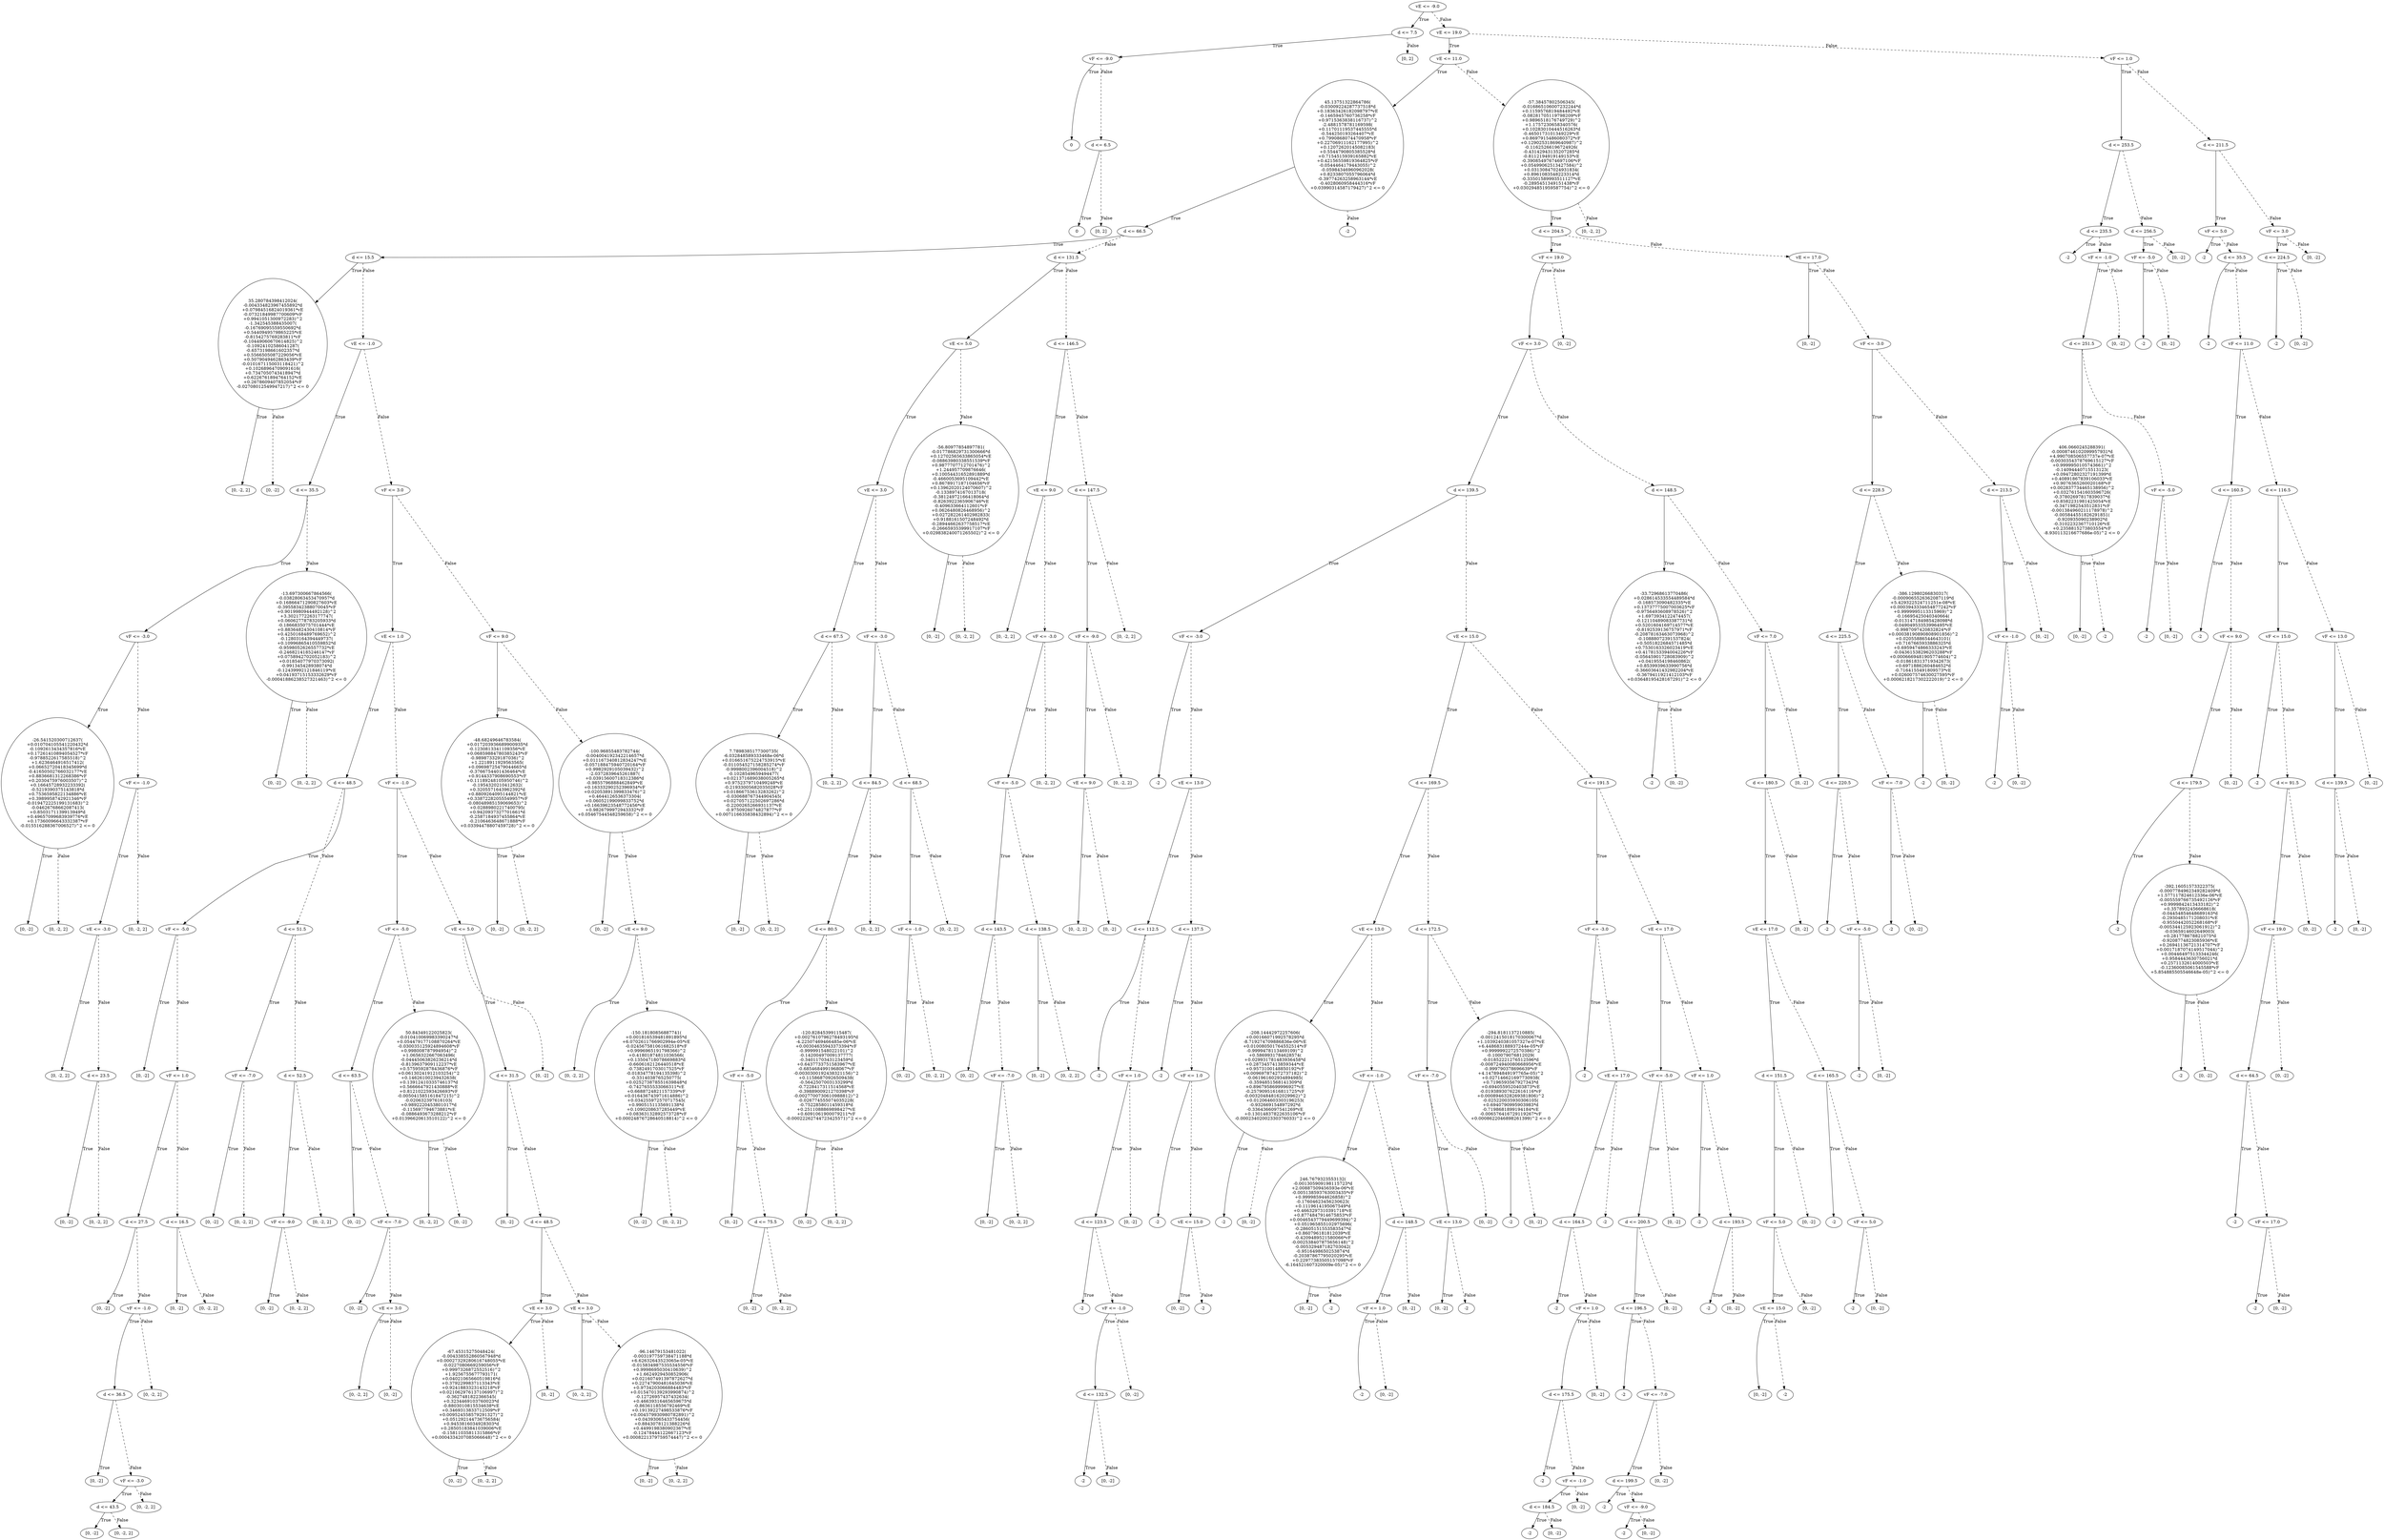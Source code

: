 digraph {
0 [label="vE <= -9.0"];
1 [label="d <= 7.5"];
2 [label="vF <= -9.0"];
3 [label="0"];
2 -> 3 [label="True"];
4 [label="d <= 6.5"];
5 [label="0"];
4 -> 5 [label="True"];
6 [label="[0, 2]"];
4 -> 6 [style="dashed", label="False"];
2 -> 4 [style="dashed", label="False"];
1 -> 2 [label="True"];
7 [label="[0, 2]"];
1 -> 7 [style="dashed", label="False"];
0 -> 1 [label="True"];
8 [label="vE <= 19.0"];
9 [label="vE <= 11.0"];
10 [label="45.13751322864786(\n-0.03009224287737518*d\n+0.18363426182098797*vE\n-0.1465945760736258*vF\n+0.9715363838116737)^2\n-2.4881578781169598(\n+0.11701119537445555*d\n-0.544250193264407*vE\n+0.7990868074470958*vF\n+0.22706911162177995)^2\n+0.12072620145082183(\n+0.5544790805385528*d\n+0.7154515939165882*vE\n+0.42156559819364825*vF\n-0.0544464179443055)^2\n-0.05984346960962028(\n+0.8233807055796064*d\n-0.39774263258963144*vE\n-0.4028060958444316*vF\n+0.03990314587179427)^2 <= 0"];
11 [label="d <= 66.5"];
12 [label="d <= 15.5"];
13 [label="35.280784398412024(\n-0.004334823967455892*d\n+0.07984516824019361*vE\n-0.07321849987700609*vF\n+0.9941051300972283)^2\n-1.342545388435007(\n-0.16769095559550692*d\n+0.5440949579865225*vE\n-0.8154275769283811*vF\n-0.10449060670614825)^2\n-0.10924102586041287(\n-0.6573198661602357*d\n+0.5566505087229056*vE\n+0.5079049462863439*vF\n-0.010167115003118421)^2\n+0.10268964709091616(\n+0.7347050743418947*d\n+0.6226761894764152*vE\n+0.2678609407852054*vF\n-0.02708012549947217)^2 <= 0"];
14 [label="[0, -2, 2]"];
13 -> 14 [label="True"];
15 [label="[0, -2]"];
13 -> 15 [style="dashed", label="False"];
12 -> 13 [label="True"];
16 [label="vE <= -1.0"];
17 [label="d <= 35.5"];
18 [label="vF <= -3.0"];
19 [label="-26.541520300712637(\n+0.010704105541220432*d\n-0.1092613434357816*vE\n+0.17261410894054527*vF\n-0.9788522617585518)^2\n+1.6236464916517412(\n+0.06652720418345699*d\n-0.41650502766032177*vE\n+0.8836681312268386*vF\n+0.2030475976003507)^2\n+0.16645728932233392(\n-0.5219390375143818*d\n+0.7536595822134886*vE\n+0.3989958742921346*vF\n-0.019472225199131683)^2\n-0.04626768662087413(\n+0.8503171139913949*d\n+0.49657099683939776*vE\n+0.17360096643332387*vF\n-0.015516288367006527)^2 <= 0"];
20 [label="[0, -2]"];
19 -> 20 [label="True"];
21 [label="[0, -2, 2]"];
19 -> 21 [style="dashed", label="False"];
18 -> 19 [label="True"];
22 [label="vF <= -1.0"];
23 [label="vE <= -3.0"];
24 [label="[0, -2, 2]"];
23 -> 24 [label="True"];
25 [label="d <= 23.5"];
26 [label="[0, -2]"];
25 -> 26 [label="True"];
27 [label="[0, -2, 2]"];
25 -> 27 [style="dashed", label="False"];
23 -> 25 [style="dashed", label="False"];
22 -> 23 [label="True"];
28 [label="[0, -2, 2]"];
22 -> 28 [style="dashed", label="False"];
18 -> 22 [style="dashed", label="False"];
17 -> 18 [label="True"];
29 [label="-13.697300667864566(\n-0.03828063453470957*d\n+0.16866471290827603*vE\n-0.39558342388070045*vF\n+0.9019980944492128)^2\n+3.3021772263177747(\n+0.06062778783205933*d\n-0.1866835075701444*vE\n+0.8836482430410814*vF\n+0.4250168489769652)^2\n-0.12803164394449737(\n+0.10996865410559852*d\n-0.9598052626557732*vE\n-0.2468214185246147*vF\n+0.0758942702052183)^2\n+0.01854077970373092(\n-0.991345428938074*d\n-0.12439992121846119*vE\n+0.04193715153332629*vF\n-0.00041886238527321463)^2 <= 0"];
30 [label="[0, -2]"];
29 -> 30 [label="True"];
31 [label="[0, -2, 2]"];
29 -> 31 [style="dashed", label="False"];
17 -> 29 [style="dashed", label="False"];
16 -> 17 [label="True"];
32 [label="vF <= 3.0"];
33 [label="vE <= 1.0"];
34 [label="d <= 48.5"];
35 [label="vF <= -5.0"];
36 [label="[0, -2]"];
35 -> 36 [label="True"];
37 [label="vF <= 1.0"];
38 [label="d <= 27.5"];
39 [label="[0, -2]"];
38 -> 39 [label="True"];
40 [label="vF <= -1.0"];
41 [label="d <= 36.5"];
42 [label="[0, -2]"];
41 -> 42 [label="True"];
43 [label="vF <= -3.0"];
44 [label="d <= 43.5"];
45 [label="[0, -2]"];
44 -> 45 [label="True"];
46 [label="[0, -2, 2]"];
44 -> 46 [style="dashed", label="False"];
43 -> 44 [label="True"];
47 [label="[0, -2, 2]"];
43 -> 47 [style="dashed", label="False"];
41 -> 43 [style="dashed", label="False"];
40 -> 41 [label="True"];
48 [label="[0, -2, 2]"];
40 -> 48 [style="dashed", label="False"];
38 -> 40 [style="dashed", label="False"];
37 -> 38 [label="True"];
49 [label="d <= 16.5"];
50 [label="[0, -2]"];
49 -> 50 [label="True"];
51 [label="[0, -2, 2]"];
49 -> 51 [style="dashed", label="False"];
37 -> 49 [style="dashed", label="False"];
35 -> 37 [style="dashed", label="False"];
34 -> 35 [label="True"];
52 [label="d <= 51.5"];
53 [label="vF <= -7.0"];
54 [label="[0, -2]"];
53 -> 54 [label="True"];
55 [label="[0, -2, 2]"];
53 -> 55 [style="dashed", label="False"];
52 -> 53 [label="True"];
56 [label="d <= 52.5"];
57 [label="vF <= -9.0"];
58 [label="[0, -2]"];
57 -> 58 [label="True"];
59 [label="[0, -2, 2]"];
57 -> 59 [style="dashed", label="False"];
56 -> 57 [label="True"];
60 [label="[0, -2, 2]"];
56 -> 60 [style="dashed", label="False"];
52 -> 56 [style="dashed", label="False"];
34 -> 52 [style="dashed", label="False"];
33 -> 34 [label="True"];
61 [label="vF <= -1.0"];
62 [label="vF <= -5.0"];
63 [label="d <= 63.5"];
64 [label="[0, -2]"];
63 -> 64 [label="True"];
65 [label="vF <= -7.0"];
66 [label="[0, -2]"];
65 -> 66 [label="True"];
67 [label="vE <= 3.0"];
68 [label="[0, -2, 2]"];
67 -> 68 [label="True"];
69 [label="[0, -2]"];
67 -> 69 [style="dashed", label="False"];
65 -> 67 [style="dashed", label="False"];
63 -> 65 [style="dashed", label="False"];
62 -> 63 [label="True"];
70 [label="50.84349122025823(\n-0.010410069983390247*d\n+0.054479177108870264*vE\n-0.030035125924894608*vF\n+0.998008787994954)^2\n+1.0656322667063496(\n-0.04445063826236214*d\n-0.8139637909112237*vE\n+0.5759592878436876*vF\n+0.06130241912103254)^2\n+0.14626100239432638(\n+0.13912410335746137*d\n+0.5666647921430888*vE\n+0.8121022593426693*vF\n-0.005041585161847215)^2\n-0.020632397616103(\n+0.9892220453801017*d\n-0.115697794673881*vE\n-0.0886493673288212*vF\n+0.01396620613510122)^2 <= 0"];
71 [label="[0, -2, 2]"];
70 -> 71 [label="True"];
72 [label="[0, -2]"];
70 -> 72 [style="dashed", label="False"];
62 -> 70 [style="dashed", label="False"];
61 -> 62 [label="True"];
73 [label="vE <= 5.0"];
74 [label="d <= 31.5"];
75 [label="[0, -2]"];
74 -> 75 [label="True"];
76 [label="d <= 48.5"];
77 [label="vE <= 3.0"];
78 [label="-67.45315275048424(\n-0.004338552860567948*d\n+0.00027329280616748055*vE\n-0.0227080669259056*vF\n+0.9997326872552516)^2\n+1.9256755677793171(\n+0.04021065660519816*d\n+0.3792299837113343*vE\n+0.9241883323143218*vF\n+0.021062976137106997)^2\n-0.3627481822366545(\n+0.3234469103760023*d\n-0.8803010815534638*vE\n+0.3469313833712509*vF\n+0.009524558579291327)^2\n+0.051292144736756584(\n+0.9453816034928303*d\n+0.28505183841039006*vE\n-0.15811035811315866*vF\n+0.0004334207085066648)^2 <= 0"];
79 [label="[0, -2]"];
78 -> 79 [label="True"];
80 [label="[0, -2, 2]"];
78 -> 80 [style="dashed", label="False"];
77 -> 78 [label="True"];
81 [label="[0, -2]"];
77 -> 81 [style="dashed", label="False"];
76 -> 77 [label="True"];
82 [label="vE <= 3.0"];
83 [label="[0, -2, 2]"];
82 -> 83 [label="True"];
84 [label="-96.14679153481022(\n-0.003197759738471188*d\n+6.62632643523065e-05*vE\n-0.015834987535534556*vF\n+0.9998695030410639)^2\n+1.6624929450852906(\n+0.021607491397872627*d\n+0.22747900481645036*vE\n+0.9734203066884483*vF\n+0.015470139293990874)^2\n-0.12726957437432634(\n+0.46639316465659675*d\n-0.8636118556792469*vE\n+0.19139227498533876*vF\n+0.004579930980782891)^2\n+0.04393065433754456(\n+0.8843078121388226*d\n+0.4499198380902367*vE\n-0.12478444122667123*vF\n+0.0008221379759574447)^2 <= 0"];
85 [label="[0, -2]"];
84 -> 85 [label="True"];
86 [label="[0, -2, 2]"];
84 -> 86 [style="dashed", label="False"];
82 -> 84 [style="dashed", label="False"];
76 -> 82 [style="dashed", label="False"];
74 -> 76 [style="dashed", label="False"];
73 -> 74 [label="True"];
87 [label="[0, -2]"];
73 -> 87 [style="dashed", label="False"];
61 -> 73 [style="dashed", label="False"];
33 -> 61 [style="dashed", label="False"];
32 -> 33 [label="True"];
88 [label="vF <= 9.0"];
89 [label="-48.68249646783584(\n+0.017203936689900935*d\n-0.1230813341109356*vE\n+0.06859884780385243*vF\n-0.989873329187036)^2\n+1.2218911929563565(\n+0.09698725479044665*d\n-0.3766754401436464*vE\n+0.9144337908690553*vF\n+0.11189248105950746)^2\n-0.1954320210412632(\n+0.3205571643962392*d\n+0.8809264095144821*vE\n+0.33872282055549957*vF\n-0.08048985159069653)^2\n+0.02889802217400795(\n+0.9420937327701661*d\n-0.2587184937455864*vE\n-0.2106463648671888*vF\n+0.03394478807459728)^2 <= 0"];
90 [label="[0, -2]"];
89 -> 90 [label="True"];
91 [label="[0, -2, 2]"];
89 -> 91 [style="dashed", label="False"];
88 -> 89 [label="True"];
92 [label="-100.96855483782744(\n-0.004004192342214657*d\n+0.011167340812834247*vE\n-0.057188475940720164*vF\n+0.9982929105039432)^2\n-2.0372839645261887(\n+0.03915600718312386*d\n-0.9855796888462849*vE\n+0.16333290252396934*vF\n+0.02053891399833476)^2\n+0.4644126536373304(\n+0.06052199099833752*d\n+0.16639623548772456*vE\n+0.9826799972943332*vF\n+0.05467544548259658)^2 <= 0"];
93 [label="[0, -2]"];
92 -> 93 [label="True"];
94 [label="vE <= 9.0"];
95 [label="[0, -2, 2]"];
94 -> 95 [label="True"];
96 [label="-150.18180856887741(\n+0.001816539481891895*d\n+6.0702611766902994e-05*vE\n-0.024567581061682518*vF\n+0.9996965191798366)^2\n+0.41801874811036566(\n+0.13504718078669883*d\n-0.6606162126440518*vE\n-0.7382491703017525*vF\n-0.01834778194135398)^2\n-0.3314038765250775(\n+0.025273878551639848*d\n-0.7427655533066311*vE\n+0.6688724821157339*vF\n+0.016436743971614886)^2\n+0.034255972570717545(\n+0.9905151135691138*d\n+0.1090208637285449*vE\n+0.08363132892573728*vF\n+0.00024876728640518814)^2 <= 0"];
97 [label="[0, -2]"];
96 -> 97 [label="True"];
98 [label="[0, -2, 2]"];
96 -> 98 [style="dashed", label="False"];
94 -> 96 [style="dashed", label="False"];
92 -> 94 [style="dashed", label="False"];
88 -> 92 [style="dashed", label="False"];
32 -> 88 [style="dashed", label="False"];
16 -> 32 [style="dashed", label="False"];
12 -> 16 [style="dashed", label="False"];
11 -> 12 [label="True"];
99 [label="d <= 131.5"];
100 [label="vE <= 5.0"];
101 [label="vE <= 3.0"];
102 [label="d <= 67.5"];
103 [label="7.7898385177300735(\n-6.032848589333468e-06*d\n+0.016651675224753915*vE\n-0.011054527158285274*vF\n-0.9998002396004518)^2\n-0.1028549659494477(\n+0.021371689038005265*d\n+0.9752379710499248*vE\n-0.21933005682035028*vF\n+0.01866753613283262)^2\n-0.030688767344904545(\n+0.027057122502697286*d\n-0.2200265266931137*vE\n-0.9750926074827877*vF\n+0.007116635838432894)^2 <= 0"];
104 [label="[0, -2]"];
103 -> 104 [label="True"];
105 [label="[0, -2, 2]"];
103 -> 105 [style="dashed", label="False"];
102 -> 103 [label="True"];
106 [label="[0, -2, 2]"];
102 -> 106 [style="dashed", label="False"];
101 -> 102 [label="True"];
107 [label="vF <= -3.0"];
108 [label="d <= 84.5"];
109 [label="d <= 80.5"];
110 [label="vF <= -5.0"];
111 [label="[0, -2]"];
110 -> 111 [label="True"];
112 [label="d <= 75.5"];
113 [label="[0, -2]"];
112 -> 113 [label="True"];
114 [label="[0, -2, 2]"];
112 -> 114 [style="dashed", label="False"];
110 -> 112 [style="dashed", label="False"];
109 -> 110 [label="True"];
115 [label="-120.82845399115487(\n+0.0027610796278493195*d\n-4.22507469466485e-06*vE\n+0.00304635943373394*vF\n-0.999991548022101)^2\n-0.14200497009137777(\n-0.3401170343123459*d\n+0.6437733751583967*vE\n-0.6854684991968067*vF\n-0.0030300192438321156)^2\n+0.11586870926509438(\n-0.5642507003133299*d\n-0.7228417311514568*vE\n-0.3988900921270398*vF\n-0.0027700730610988812)^2\n-0.026774555074035228(\n-0.7522858011459318*d\n+0.2511088869898427*vE\n+0.6091061900079211*vF\n-0.00022262744723425571)^2 <= 0"];
116 [label="[0, -2]"];
115 -> 116 [label="True"];
117 [label="[0, -2, 2]"];
115 -> 117 [style="dashed", label="False"];
109 -> 115 [style="dashed", label="False"];
108 -> 109 [label="True"];
118 [label="[0, -2, 2]"];
108 -> 118 [style="dashed", label="False"];
107 -> 108 [label="True"];
119 [label="d <= 68.5"];
120 [label="vF <= -1.0"];
121 [label="[0, -2]"];
120 -> 121 [label="True"];
122 [label="[0, -2, 2]"];
120 -> 122 [style="dashed", label="False"];
119 -> 120 [label="True"];
123 [label="[0, -2, 2]"];
119 -> 123 [style="dashed", label="False"];
107 -> 119 [style="dashed", label="False"];
101 -> 107 [style="dashed", label="False"];
100 -> 101 [label="True"];
124 [label="-56.80977854897781(\n-0.017786829731300666*d\n+0.12702565633865054*vE\n-0.08863980338551539*vF\n+0.9877707712701476)^2\n+1.244957709876646(\n+0.10054431652891889*d\n-0.4660053695109442*vE\n+0.8678917187104656*vF\n+0.13962020124070607)^2\n-0.1338974167013718(\n-0.38124972166418064*d\n-0.8263922365906746*vE\n-0.409633664112601*vF\n+0.0626480826468956)^2\n+0.027282261402982833(\n+0.9188161507248492*d\n-0.28944662637758517*vE\n-0.26665935399917107*vF\n+0.029838240071265502)^2 <= 0"];
125 [label="[0, -2]"];
124 -> 125 [label="True"];
126 [label="[0, -2, 2]"];
124 -> 126 [style="dashed", label="False"];
100 -> 124 [style="dashed", label="False"];
99 -> 100 [label="True"];
127 [label="d <= 146.5"];
128 [label="vE <= 9.0"];
129 [label="[0, -2, 2]"];
128 -> 129 [label="True"];
130 [label="vF <= -3.0"];
131 [label="vF <= -5.0"];
132 [label="d <= 143.5"];
133 [label="[0, -2]"];
132 -> 133 [label="True"];
134 [label="vF <= -7.0"];
135 [label="[0, -2]"];
134 -> 135 [label="True"];
136 [label="[0, -2, 2]"];
134 -> 136 [style="dashed", label="False"];
132 -> 134 [style="dashed", label="False"];
131 -> 132 [label="True"];
137 [label="d <= 138.5"];
138 [label="[0, -2]"];
137 -> 138 [label="True"];
139 [label="[0, -2, 2]"];
137 -> 139 [style="dashed", label="False"];
131 -> 137 [style="dashed", label="False"];
130 -> 131 [label="True"];
140 [label="[0, -2, 2]"];
130 -> 140 [style="dashed", label="False"];
128 -> 130 [style="dashed", label="False"];
127 -> 128 [label="True"];
141 [label="d <= 147.5"];
142 [label="vF <= -9.0"];
143 [label="vE <= 9.0"];
144 [label="[0, -2, 2]"];
143 -> 144 [label="True"];
145 [label="[0, -2]"];
143 -> 145 [style="dashed", label="False"];
142 -> 143 [label="True"];
146 [label="[0, -2, 2]"];
142 -> 146 [style="dashed", label="False"];
141 -> 142 [label="True"];
147 [label="[0, -2, 2]"];
141 -> 147 [style="dashed", label="False"];
127 -> 141 [style="dashed", label="False"];
99 -> 127 [style="dashed", label="False"];
11 -> 99 [style="dashed", label="False"];
10 -> 11 [label="True"];
148 [label="-2"];
10 -> 148 [style="dashed", label="False"];
9 -> 10 [label="True"];
149 [label="-57.38457802506345(\n-0.016865106007232244*d\n+0.1159576819484492*vE\n-0.08281705119798209*vF\n+0.9896518176749729)^2\n+1.1757230658340576(\n+0.10283010444516263*d\n-0.4650173101349229*vE\n+0.8697915486080372*vF\n+0.12902531869640987)^2\n-0.11625266196724926(\n-0.43142943135207285*d\n-0.8112194919149153*vE\n-0.39085497674697106*vF\n+0.05499062513427584)^2\n+0.03130847024931834(\n+0.8961083548223314*d\n-0.33501589993511127*vE\n-0.2895451349151438*vF\n+0.030294851959587754)^2 <= 0"];
150 [label="d <= 204.5"];
151 [label="vF <= 19.0"];
152 [label="vF <= 3.0"];
153 [label="d <= 139.5"];
154 [label="vF <= -3.0"];
155 [label="-2"];
154 -> 155 [label="True"];
156 [label="vE <= 13.0"];
157 [label="d <= 112.5"];
158 [label="-2"];
157 -> 158 [label="True"];
159 [label="vF <= 1.0"];
160 [label="d <= 123.5"];
161 [label="-2"];
160 -> 161 [label="True"];
162 [label="vF <= -1.0"];
163 [label="d <= 132.5"];
164 [label="-2"];
163 -> 164 [label="True"];
165 [label="[0, -2]"];
163 -> 165 [style="dashed", label="False"];
162 -> 163 [label="True"];
166 [label="[0, -2]"];
162 -> 166 [style="dashed", label="False"];
160 -> 162 [style="dashed", label="False"];
159 -> 160 [label="True"];
167 [label="[0, -2]"];
159 -> 167 [style="dashed", label="False"];
157 -> 159 [style="dashed", label="False"];
156 -> 157 [label="True"];
168 [label="d <= 137.5"];
169 [label="-2"];
168 -> 169 [label="True"];
170 [label="vF <= 1.0"];
171 [label="-2"];
170 -> 171 [label="True"];
172 [label="vE <= 15.0"];
173 [label="[0, -2]"];
172 -> 173 [label="True"];
174 [label="-2"];
172 -> 174 [style="dashed", label="False"];
170 -> 172 [style="dashed", label="False"];
168 -> 170 [style="dashed", label="False"];
156 -> 168 [style="dashed", label="False"];
154 -> 156 [style="dashed", label="False"];
153 -> 154 [label="True"];
175 [label="vE <= 15.0"];
176 [label="d <= 169.5"];
177 [label="vE <= 13.0"];
178 [label="-208.14442972257606(\n+0.00166071992578295*d\n-8.719274709886836e-06*vE\n+0.010080501764552514*vF\n-0.9999478113469109)^2\n+0.5869931784628574(\n+0.029931781483936458*d\n+0.2873457413859344*vE\n+0.9573100148850192*vF\n+0.009697874272737182)^2\n-0.061961602934894985(\n-0.3594851568141309*d\n+0.8967958699996927*vE\n-0.25790951616811725*vF\n-0.003204848162029962)^2\n+0.012064603303196253(\n-0.932669154897292*d\n-0.3364366097541269*vE\n+0.13014837822635106*vF\n-0.00023402002330376033)^2 <= 0"];
179 [label="-2"];
178 -> 179 [label="True"];
180 [label="[0, -2]"];
178 -> 180 [style="dashed", label="False"];
177 -> 178 [label="True"];
181 [label="vF <= -1.0"];
182 [label="246.7679323553132(\n-0.001305909198115723*d\n+2.00887509456593e-06*vE\n-0.005138593763003435*vF\n+0.999985944626858)^2\n-0.17604623456230623(\n+0.1119614195067549*d\n+0.4663297310391718*vE\n+0.8774847914675853*vF\n+0.0046543779449699394)^2\n+0.051965855102975696(\n-0.28605151553583547*d\n+0.860796181812039*vE\n-0.4209489521580066*vF\n-0.002538407875656148)^2\n-0.005329487182703042(\n-0.9516498650253874*d\n-0.20387867795020295*vE\n+0.22977383505157098*vF\n-6.164521607320009e-05)^2 <= 0"];
183 [label="[0, -2]"];
182 -> 183 [label="True"];
184 [label="-2"];
182 -> 184 [style="dashed", label="False"];
181 -> 182 [label="True"];
185 [label="d <= 148.5"];
186 [label="vF <= 1.0"];
187 [label="-2"];
186 -> 187 [label="True"];
188 [label="[0, -2]"];
186 -> 188 [style="dashed", label="False"];
185 -> 186 [label="True"];
189 [label="[0, -2]"];
185 -> 189 [style="dashed", label="False"];
181 -> 185 [style="dashed", label="False"];
177 -> 181 [style="dashed", label="False"];
176 -> 177 [label="True"];
190 [label="d <= 172.5"];
191 [label="vF <= -7.0"];
192 [label="vE <= 13.0"];
193 [label="[0, -2]"];
192 -> 193 [label="True"];
194 [label="-2"];
192 -> 194 [style="dashed", label="False"];
191 -> 192 [label="True"];
195 [label="[0, -2]"];
191 -> 195 [style="dashed", label="False"];
190 -> 191 [label="True"];
196 [label="-294.8181137210885(\n-0.0012415018170300067*d\n+1.1039240381057327e-07*vE\n+6.448683188937244e-05*vF\n+0.9999992272570386)^2\n-0.100079076812029(\n-0.01852221276512596*d\n-0.008724940080668956*vE\n-0.999790378696639*vF\n+4.147894849197765e-05)^2\n+0.027146621697730938(\n+0.7196593567927343*d\n+0.6940559520403873*vE\n-0.019389307622616116*vF\n+0.0008946328269381806)^2\n-0.025220035930306105(\n+0.6940790995903983*d\n-0.7198681899194184*vE\n-0.006576416729119267*vF\n+0.0008622046898261399)^2 <= 0"];
197 [label="-2"];
196 -> 197 [label="True"];
198 [label="[0, -2]"];
196 -> 198 [style="dashed", label="False"];
190 -> 196 [style="dashed", label="False"];
176 -> 190 [style="dashed", label="False"];
175 -> 176 [label="True"];
199 [label="d <= 191.5"];
200 [label="vF <= -3.0"];
201 [label="-2"];
200 -> 201 [label="True"];
202 [label="vE <= 17.0"];
203 [label="d <= 164.5"];
204 [label="-2"];
203 -> 204 [label="True"];
205 [label="vF <= 1.0"];
206 [label="d <= 175.5"];
207 [label="-2"];
206 -> 207 [label="True"];
208 [label="vF <= -1.0"];
209 [label="d <= 184.5"];
210 [label="-2"];
209 -> 210 [label="True"];
211 [label="[0, -2]"];
209 -> 211 [style="dashed", label="False"];
208 -> 209 [label="True"];
212 [label="[0, -2]"];
208 -> 212 [style="dashed", label="False"];
206 -> 208 [style="dashed", label="False"];
205 -> 206 [label="True"];
213 [label="[0, -2]"];
205 -> 213 [style="dashed", label="False"];
203 -> 205 [style="dashed", label="False"];
202 -> 203 [label="True"];
214 [label="-2"];
202 -> 214 [style="dashed", label="False"];
200 -> 202 [style="dashed", label="False"];
199 -> 200 [label="True"];
215 [label="vE <= 17.0"];
216 [label="vF <= -5.0"];
217 [label="d <= 200.5"];
218 [label="d <= 196.5"];
219 [label="-2"];
218 -> 219 [label="True"];
220 [label="vF <= -7.0"];
221 [label="d <= 199.5"];
222 [label="-2"];
221 -> 222 [label="True"];
223 [label="vF <= -9.0"];
224 [label="-2"];
223 -> 224 [label="True"];
225 [label="[0, -2]"];
223 -> 225 [style="dashed", label="False"];
221 -> 223 [style="dashed", label="False"];
220 -> 221 [label="True"];
226 [label="[0, -2]"];
220 -> 226 [style="dashed", label="False"];
218 -> 220 [style="dashed", label="False"];
217 -> 218 [label="True"];
227 [label="[0, -2]"];
217 -> 227 [style="dashed", label="False"];
216 -> 217 [label="True"];
228 [label="[0, -2]"];
216 -> 228 [style="dashed", label="False"];
215 -> 216 [label="True"];
229 [label="vF <= 1.0"];
230 [label="-2"];
229 -> 230 [label="True"];
231 [label="d <= 193.5"];
232 [label="-2"];
231 -> 232 [label="True"];
233 [label="[0, -2]"];
231 -> 233 [style="dashed", label="False"];
229 -> 231 [style="dashed", label="False"];
215 -> 229 [style="dashed", label="False"];
199 -> 215 [style="dashed", label="False"];
175 -> 199 [style="dashed", label="False"];
153 -> 175 [style="dashed", label="False"];
152 -> 153 [label="True"];
234 [label="d <= 148.5"];
235 [label="-33.72968613770486(\n+0.028614533554489584*d\n-0.168573090482335*vE\n+0.13737775007003625*vF\n-0.9756493608978526)^2\n+1.6973934122474457(\n-0.12110489083387731*d\n+0.5201604169714577*vE\n-0.8192539136757971*vF\n-0.20878163463073968)^2\n-0.10888072391537824(\n+0.5051822684571485*d\n+0.7530163326023419*vE\n+0.4178153394004226*vF\n-0.05645901728083909)^2\n+0.0419554198460862(\n+0.8539939633990756*d\n-0.36603641432982204*vE\n-0.3679411921412103*vF\n+0.03648195428167291)^2 <= 0"];
236 [label="-2"];
235 -> 236 [label="True"];
237 [label="[0, -2]"];
235 -> 237 [style="dashed", label="False"];
234 -> 235 [label="True"];
238 [label="vF <= 7.0"];
239 [label="d <= 180.5"];
240 [label="vE <= 17.0"];
241 [label="d <= 151.5"];
242 [label="vF <= 5.0"];
243 [label="vE <= 15.0"];
244 [label="[0, -2]"];
243 -> 244 [label="True"];
245 [label="-2"];
243 -> 245 [style="dashed", label="False"];
242 -> 243 [label="True"];
246 [label="[0, -2]"];
242 -> 246 [style="dashed", label="False"];
241 -> 242 [label="True"];
247 [label="[0, -2]"];
241 -> 247 [style="dashed", label="False"];
240 -> 241 [label="True"];
248 [label="d <= 165.5"];
249 [label="-2"];
248 -> 249 [label="True"];
250 [label="vF <= 5.0"];
251 [label="-2"];
250 -> 251 [label="True"];
252 [label="[0, -2]"];
250 -> 252 [style="dashed", label="False"];
248 -> 250 [style="dashed", label="False"];
240 -> 248 [style="dashed", label="False"];
239 -> 240 [label="True"];
253 [label="[0, -2]"];
239 -> 253 [style="dashed", label="False"];
238 -> 239 [label="True"];
254 [label="[0, -2]"];
238 -> 254 [style="dashed", label="False"];
234 -> 238 [style="dashed", label="False"];
152 -> 234 [style="dashed", label="False"];
151 -> 152 [label="True"];
255 [label="[0, -2]"];
151 -> 255 [style="dashed", label="False"];
150 -> 151 [label="True"];
256 [label="vE <= 17.0"];
257 [label="[0, -2]"];
256 -> 257 [label="True"];
258 [label="vF <= -3.0"];
259 [label="d <= 228.5"];
260 [label="d <= 225.5"];
261 [label="d <= 220.5"];
262 [label="-2"];
261 -> 262 [label="True"];
263 [label="vF <= -5.0"];
264 [label="-2"];
263 -> 264 [label="True"];
265 [label="[0, -2]"];
263 -> 265 [style="dashed", label="False"];
261 -> 263 [style="dashed", label="False"];
260 -> 261 [label="True"];
266 [label="vF <= -7.0"];
267 [label="-2"];
266 -> 267 [label="True"];
268 [label="[0, -2]"];
266 -> 268 [style="dashed", label="False"];
260 -> 266 [style="dashed", label="False"];
259 -> 260 [label="True"];
269 [label="-386.12980266830317(\n-0.0009065526362087119*d\n+5.429322524711251e-08*vE\n+0.0003943334654877242*vF\n+0.9999995113315969)^2\n-0.16695425040340664(\n-0.013147184985428098*d\n-0.04904953353996495*vE\n-0.9987097420832824*vF\n+0.00038190890808901856)^2\n+0.02055886544643101(\n+0.7167665933886325*d\n+0.6959474866333243*vE\n-0.04361538296203288*vF\n+0.0006669481905774604)^2\n-0.018618313719342673(\n+0.6971886260484652*d\n-0.7164155491809573*vE\n+0.026007574630027595*vF\n+0.0006218217302222019)^2 <= 0"];
270 [label="-2"];
269 -> 270 [label="True"];
271 [label="[0, -2]"];
269 -> 271 [style="dashed", label="False"];
259 -> 269 [style="dashed", label="False"];
258 -> 259 [label="True"];
272 [label="d <= 213.5"];
273 [label="vF <= -1.0"];
274 [label="-2"];
273 -> 274 [label="True"];
275 [label="[0, -2]"];
273 -> 275 [style="dashed", label="False"];
272 -> 273 [label="True"];
276 [label="[0, -2]"];
272 -> 276 [style="dashed", label="False"];
258 -> 272 [style="dashed", label="False"];
256 -> 258 [style="dashed", label="False"];
150 -> 256 [style="dashed", label="False"];
149 -> 150 [label="True"];
277 [label="[0, -2, 2]"];
149 -> 277 [style="dashed", label="False"];
9 -> 149 [style="dashed", label="False"];
8 -> 9 [label="True"];
278 [label="vF <= 1.0"];
279 [label="d <= 253.5"];
280 [label="d <= 235.5"];
281 [label="-2"];
280 -> 281 [label="True"];
282 [label="vF <= -1.0"];
283 [label="d <= 251.5"];
284 [label="406.0660245288391(\n-0.0008746102099957931*d\n+4.990708506557737e-07*vE\n-0.0030354378769615127*vF\n+0.9999950105743661)^2\n-0.14094440715513123(\n+0.09472802327191399*d\n+0.40891867839106033*vE\n+0.9076365260020168*vF\n+0.002837734465138956)^2\n+0.032761541603596726(\n-0.37802697817839037*d\n+0.8582231981425054*vE\n-0.3471982543512831*vF\n-0.001384960211178978)^2\n-0.005844551826291851(\n-0.920935090238902*d\n-0.3102232367710126*vE\n+0.2358815273803554*vF\n-8.930113216677686e-05)^2 <= 0"];
285 [label="[0, -2]"];
284 -> 285 [label="True"];
286 [label="-2"];
284 -> 286 [style="dashed", label="False"];
283 -> 284 [label="True"];
287 [label="vF <= -5.0"];
288 [label="-2"];
287 -> 288 [label="True"];
289 [label="[0, -2]"];
287 -> 289 [style="dashed", label="False"];
283 -> 287 [style="dashed", label="False"];
282 -> 283 [label="True"];
290 [label="[0, -2]"];
282 -> 290 [style="dashed", label="False"];
280 -> 282 [style="dashed", label="False"];
279 -> 280 [label="True"];
291 [label="d <= 256.5"];
292 [label="vF <= -5.0"];
293 [label="-2"];
292 -> 293 [label="True"];
294 [label="[0, -2]"];
292 -> 294 [style="dashed", label="False"];
291 -> 292 [label="True"];
295 [label="[0, -2]"];
291 -> 295 [style="dashed", label="False"];
279 -> 291 [style="dashed", label="False"];
278 -> 279 [label="True"];
296 [label="d <= 211.5"];
297 [label="vF <= 5.0"];
298 [label="-2"];
297 -> 298 [label="True"];
299 [label="d <= 35.5"];
300 [label="-2"];
299 -> 300 [label="True"];
301 [label="vF <= 11.0"];
302 [label="d <= 160.5"];
303 [label="-2"];
302 -> 303 [label="True"];
304 [label="vF <= 9.0"];
305 [label="d <= 179.5"];
306 [label="-2"];
305 -> 306 [label="True"];
307 [label="-392.16051573322375(\n-0.0007784962349282409*d\n+1.577117824612336e-06*vE\n-0.005559766735492126*vF\n+0.9999842413433182)^2\n+0.3578932456668618(\n-0.04454854648689163*d\n-0.2930485171208031*vE\n-0.9550442052268168*vF\n-0.005344125923061912)^2\n-0.0365914602649003(\n+0.281778678821075*d\n-0.9208774823085936*vE\n+0.26941136721314707*vF\n+0.0017187074149517044)^2\n+0.004464975133344246(\n+0.9584443630756021*d\n+0.2571132614000503*vE\n-0.12360085061545588*vF\n+5.854885505546648e-05)^2 <= 0"];
308 [label="-2"];
307 -> 308 [label="True"];
309 [label="[0, -2]"];
307 -> 309 [style="dashed", label="False"];
305 -> 307 [style="dashed", label="False"];
304 -> 305 [label="True"];
310 [label="[0, -2]"];
304 -> 310 [style="dashed", label="False"];
302 -> 304 [style="dashed", label="False"];
301 -> 302 [label="True"];
311 [label="d <= 116.5"];
312 [label="vF <= 15.0"];
313 [label="-2"];
312 -> 313 [label="True"];
314 [label="d <= 91.5"];
315 [label="vF <= 19.0"];
316 [label="d <= 64.5"];
317 [label="-2"];
316 -> 317 [label="True"];
318 [label="vF <= 17.0"];
319 [label="-2"];
318 -> 319 [label="True"];
320 [label="[0, -2]"];
318 -> 320 [style="dashed", label="False"];
316 -> 318 [style="dashed", label="False"];
315 -> 316 [label="True"];
321 [label="[0, -2]"];
315 -> 321 [style="dashed", label="False"];
314 -> 315 [label="True"];
322 [label="[0, -2]"];
314 -> 322 [style="dashed", label="False"];
312 -> 314 [style="dashed", label="False"];
311 -> 312 [label="True"];
323 [label="vF <= 13.0"];
324 [label="d <= 139.5"];
325 [label="-2"];
324 -> 325 [label="True"];
326 [label="[0, -2]"];
324 -> 326 [style="dashed", label="False"];
323 -> 324 [label="True"];
327 [label="[0, -2]"];
323 -> 327 [style="dashed", label="False"];
311 -> 323 [style="dashed", label="False"];
301 -> 311 [style="dashed", label="False"];
299 -> 301 [style="dashed", label="False"];
297 -> 299 [style="dashed", label="False"];
296 -> 297 [label="True"];
328 [label="vF <= 3.0"];
329 [label="d <= 224.5"];
330 [label="-2"];
329 -> 330 [label="True"];
331 [label="[0, -2]"];
329 -> 331 [style="dashed", label="False"];
328 -> 329 [label="True"];
332 [label="[0, -2]"];
328 -> 332 [style="dashed", label="False"];
296 -> 328 [style="dashed", label="False"];
278 -> 296 [style="dashed", label="False"];
8 -> 278 [style="dashed", label="False"];
0 -> 8 [style="dashed", label="False"];

}